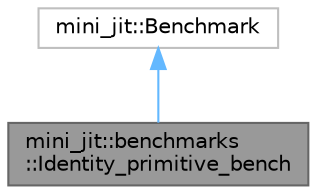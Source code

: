 digraph "mini_jit::benchmarks::Identity_primitive_bench"
{
 // LATEX_PDF_SIZE
  bgcolor="transparent";
  edge [fontname=Helvetica,fontsize=10,labelfontname=Helvetica,labelfontsize=10];
  node [fontname=Helvetica,fontsize=10,shape=box,height=0.2,width=0.4];
  Node1 [id="Node000001",label="mini_jit::benchmarks\l::Identity_primitive_bench",height=0.2,width=0.4,color="gray40", fillcolor="grey60", style="filled", fontcolor="black",tooltip=" "];
  Node2 -> Node1 [id="edge1_Node000001_Node000002",dir="back",color="steelblue1",style="solid",tooltip=" "];
  Node2 [id="Node000002",label="mini_jit::Benchmark",height=0.2,width=0.4,color="grey75", fillcolor="white", style="filled",URL="$classmini__jit_1_1Benchmark.html",tooltip=" "];
}
